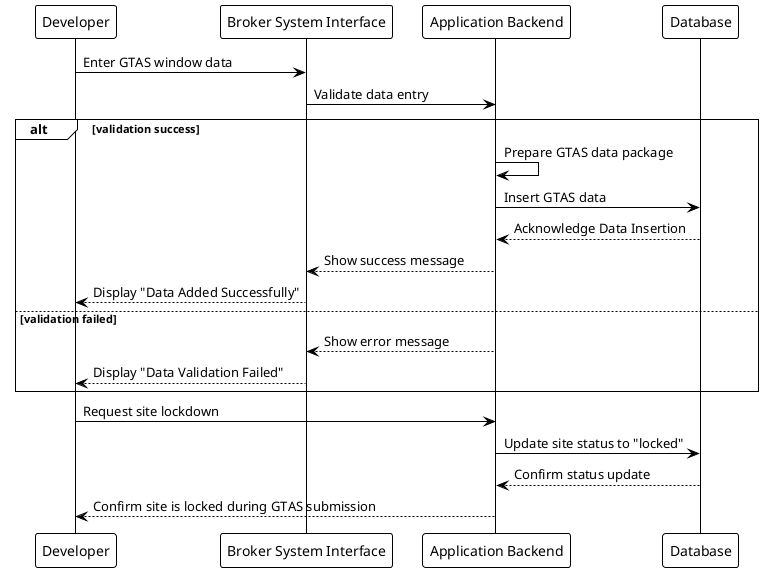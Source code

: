 @startuml
!theme plain

participant Developer
participant "Broker System Interface" as Interface
participant "Application Backend" as Backend
participant "Database" as DB

Developer -> Interface : Enter GTAS window data
Interface -> Backend : Validate data entry
alt validation success
    Backend -> Backend : Prepare GTAS data package
    Backend -> DB : Insert GTAS data
    DB --> Backend : Acknowledge Data Insertion
    Backend --> Interface : Show success message
    Interface --> Developer : Display "Data Added Successfully"
else validation failed
    Backend --> Interface : Show error message
    Interface --> Developer : Display "Data Validation Failed"
end

Developer -> Backend : Request site lockdown
Backend -> DB : Update site status to "locked"
DB --> Backend : Confirm status update
Backend --> Developer : Confirm site is locked during GTAS submission
@enduml